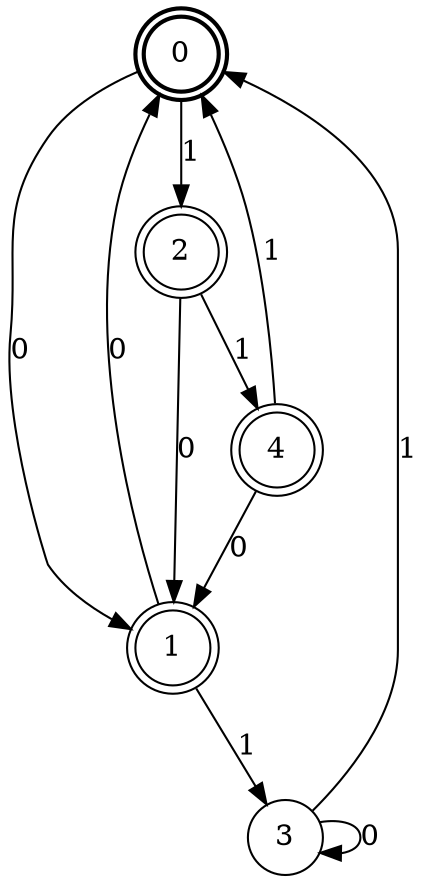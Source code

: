 digraph Automat {
    node [shape = circle];
    0 [style = "bold"];
    0 [peripheries=2]
    0 -> 1 [label = "0"];
    0 -> 2 [label = "1"];
    1 [peripheries=2]
    1 -> 0 [label = "0"];
    1 -> 3 [label = "1"];
    2 [peripheries=2]
    2 -> 1 [label = "0"];
    2 -> 4 [label = "1"];
    3 -> 3 [label = "0"];
    3 -> 0 [label = "1"];
    4 [peripheries=2]
    4 -> 1 [label = "0"];
    4 -> 0 [label = "1"];
}

